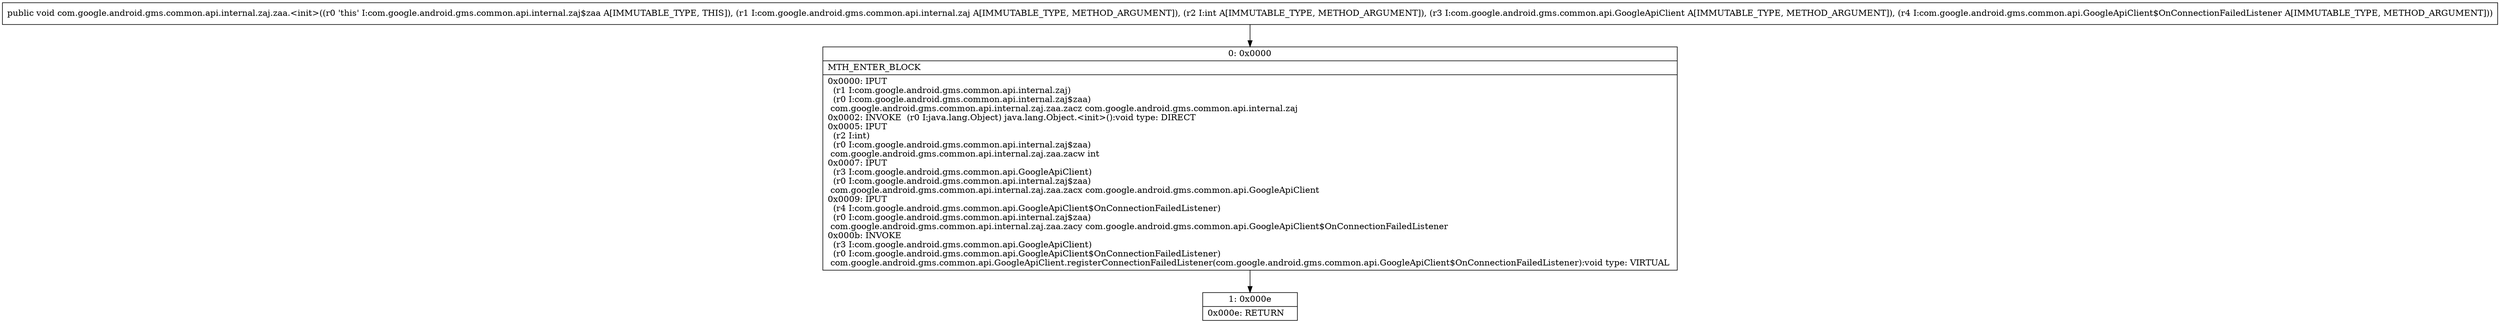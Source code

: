 digraph "CFG forcom.google.android.gms.common.api.internal.zaj.zaa.\<init\>(Lcom\/google\/android\/gms\/common\/api\/internal\/zaj;ILcom\/google\/android\/gms\/common\/api\/GoogleApiClient;Lcom\/google\/android\/gms\/common\/api\/GoogleApiClient$OnConnectionFailedListener;)V" {
Node_0 [shape=record,label="{0\:\ 0x0000|MTH_ENTER_BLOCK\l|0x0000: IPUT  \l  (r1 I:com.google.android.gms.common.api.internal.zaj)\l  (r0 I:com.google.android.gms.common.api.internal.zaj$zaa)\l com.google.android.gms.common.api.internal.zaj.zaa.zacz com.google.android.gms.common.api.internal.zaj \l0x0002: INVOKE  (r0 I:java.lang.Object) java.lang.Object.\<init\>():void type: DIRECT \l0x0005: IPUT  \l  (r2 I:int)\l  (r0 I:com.google.android.gms.common.api.internal.zaj$zaa)\l com.google.android.gms.common.api.internal.zaj.zaa.zacw int \l0x0007: IPUT  \l  (r3 I:com.google.android.gms.common.api.GoogleApiClient)\l  (r0 I:com.google.android.gms.common.api.internal.zaj$zaa)\l com.google.android.gms.common.api.internal.zaj.zaa.zacx com.google.android.gms.common.api.GoogleApiClient \l0x0009: IPUT  \l  (r4 I:com.google.android.gms.common.api.GoogleApiClient$OnConnectionFailedListener)\l  (r0 I:com.google.android.gms.common.api.internal.zaj$zaa)\l com.google.android.gms.common.api.internal.zaj.zaa.zacy com.google.android.gms.common.api.GoogleApiClient$OnConnectionFailedListener \l0x000b: INVOKE  \l  (r3 I:com.google.android.gms.common.api.GoogleApiClient)\l  (r0 I:com.google.android.gms.common.api.GoogleApiClient$OnConnectionFailedListener)\l com.google.android.gms.common.api.GoogleApiClient.registerConnectionFailedListener(com.google.android.gms.common.api.GoogleApiClient$OnConnectionFailedListener):void type: VIRTUAL \l}"];
Node_1 [shape=record,label="{1\:\ 0x000e|0x000e: RETURN   \l}"];
MethodNode[shape=record,label="{public void com.google.android.gms.common.api.internal.zaj.zaa.\<init\>((r0 'this' I:com.google.android.gms.common.api.internal.zaj$zaa A[IMMUTABLE_TYPE, THIS]), (r1 I:com.google.android.gms.common.api.internal.zaj A[IMMUTABLE_TYPE, METHOD_ARGUMENT]), (r2 I:int A[IMMUTABLE_TYPE, METHOD_ARGUMENT]), (r3 I:com.google.android.gms.common.api.GoogleApiClient A[IMMUTABLE_TYPE, METHOD_ARGUMENT]), (r4 I:com.google.android.gms.common.api.GoogleApiClient$OnConnectionFailedListener A[IMMUTABLE_TYPE, METHOD_ARGUMENT])) }"];
MethodNode -> Node_0;
Node_0 -> Node_1;
}

